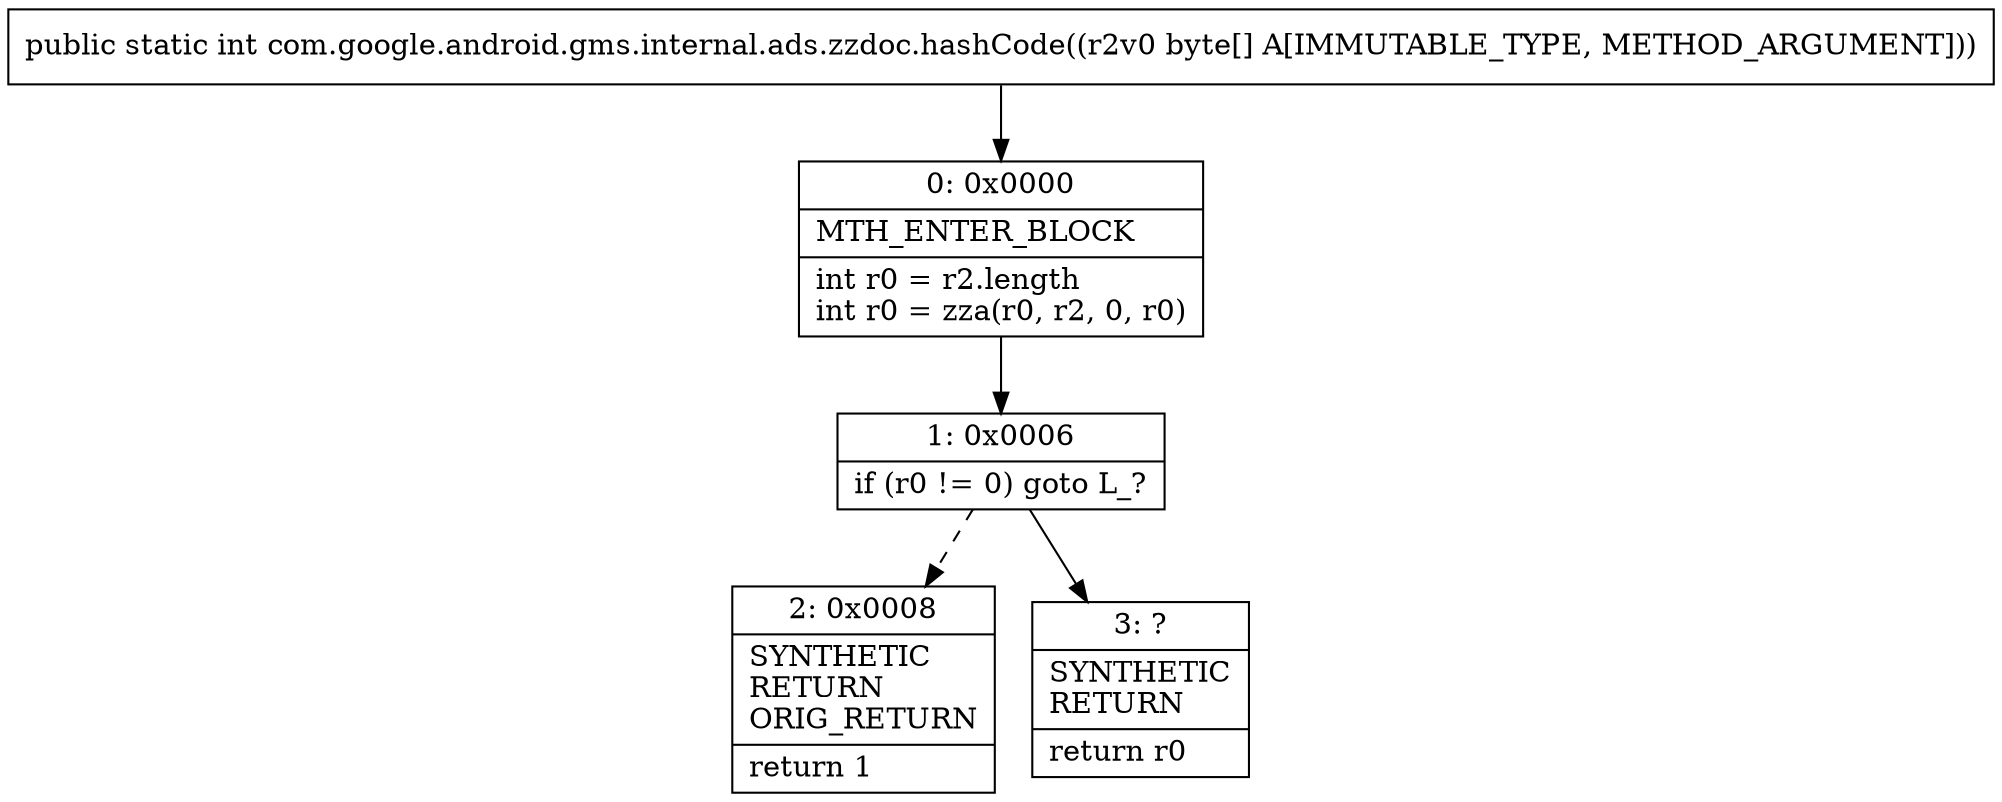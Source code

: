 digraph "CFG forcom.google.android.gms.internal.ads.zzdoc.hashCode([B)I" {
Node_0 [shape=record,label="{0\:\ 0x0000|MTH_ENTER_BLOCK\l|int r0 = r2.length\lint r0 = zza(r0, r2, 0, r0)\l}"];
Node_1 [shape=record,label="{1\:\ 0x0006|if (r0 != 0) goto L_?\l}"];
Node_2 [shape=record,label="{2\:\ 0x0008|SYNTHETIC\lRETURN\lORIG_RETURN\l|return 1\l}"];
Node_3 [shape=record,label="{3\:\ ?|SYNTHETIC\lRETURN\l|return r0\l}"];
MethodNode[shape=record,label="{public static int com.google.android.gms.internal.ads.zzdoc.hashCode((r2v0 byte[] A[IMMUTABLE_TYPE, METHOD_ARGUMENT])) }"];
MethodNode -> Node_0;
Node_0 -> Node_1;
Node_1 -> Node_2[style=dashed];
Node_1 -> Node_3;
}

